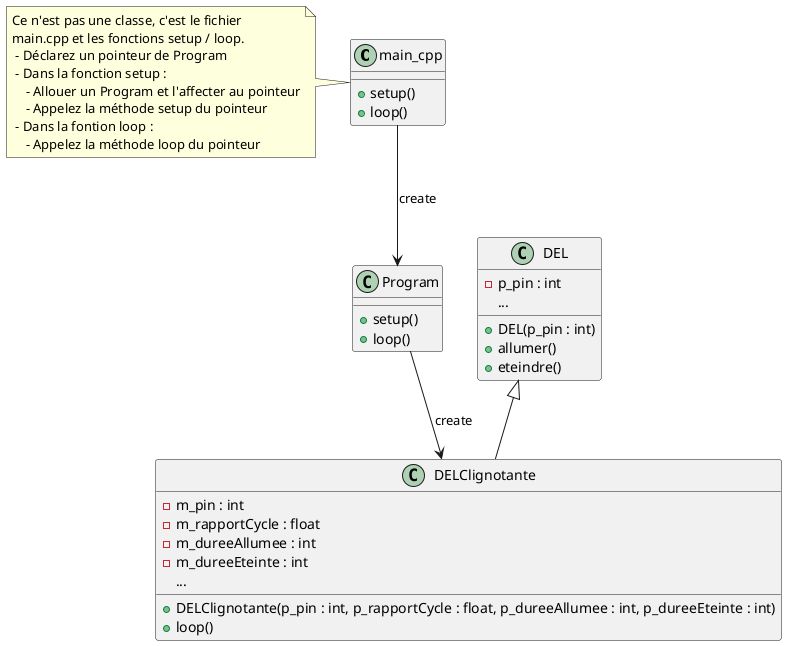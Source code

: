 @startuml DELClignotante_diagclasses

class "main_cpp" {
    + setup()
    + loop()
}

note left of main_cpp 
    Ce n'est pas une classe, c'est le fichier
    main.cpp et les fonctions setup / loop.
     - Déclarez un pointeur de Program
     - Dans la fonction setup : 
        - Allouer un Program et l'affecter au pointeur
        - Appelez la méthode setup du pointeur
     - Dans la fontion loop :
        - Appelez la méthode loop du pointeur
end note

class Program {
    + setup()
    + loop()
}

class DEL {
    - p_pin : int
    ...
    + DEL(p_pin : int)
    + allumer()
    + eteindre()
}

class DELClignotante {
    - m_pin : int
    - m_rapportCycle : float
    - m_dureeAllumee : int
    - m_dureeEteinte : int
    ...
    + DELClignotante(p_pin : int, p_rapportCycle : float, p_dureeAllumee : int, p_dureeEteinte : int)
    + loop()
}

main_cpp --> Program : create
Program --> DELClignotante : create

DEL <|-- DELClignotante

@enduml